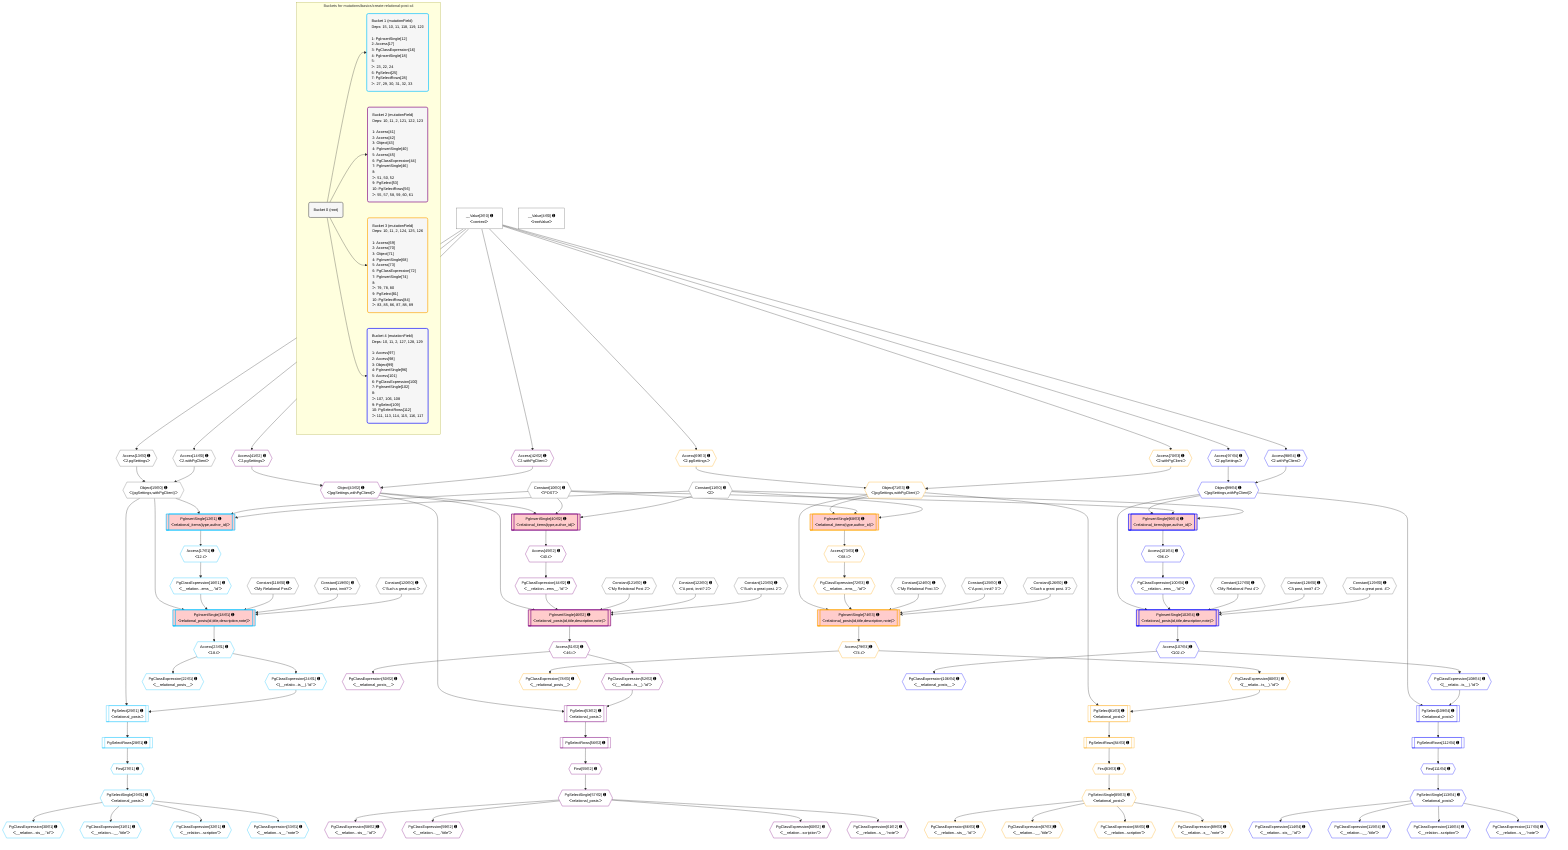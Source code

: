 %%{init: {'themeVariables': { 'fontSize': '12px'}}}%%
graph TD
    classDef path fill:#eee,stroke:#000,color:#000
    classDef plan fill:#fff,stroke-width:1px,color:#000
    classDef itemplan fill:#fff,stroke-width:2px,color:#000
    classDef unbatchedplan fill:#dff,stroke-width:1px,color:#000
    classDef sideeffectplan fill:#fcc,stroke-width:2px,color:#000
    classDef bucket fill:#f6f6f6,color:#000,stroke-width:2px,text-align:left


    %% plan dependencies
    Object15{{"Object[15∈0] ➊<br />ᐸ{pgSettings,withPgClient}ᐳ"}}:::plan
    Access13{{"Access[13∈0] ➊<br />ᐸ2.pgSettingsᐳ"}}:::plan
    Access14{{"Access[14∈0] ➊<br />ᐸ2.withPgClientᐳ"}}:::plan
    Access13 & Access14 --> Object15
    __Value2["__Value[2∈0] ➊<br />ᐸcontextᐳ"]:::plan
    __Value2 --> Access13
    __Value2 --> Access14
    __Value4["__Value[4∈0] ➊<br />ᐸrootValueᐳ"]:::plan
    Constant10{{"Constant[10∈0] ➊<br />ᐸ'POST'ᐳ"}}:::plan
    Constant11{{"Constant[11∈0] ➊<br />ᐸ2ᐳ"}}:::plan
    Constant118{{"Constant[118∈0] ➊<br />ᐸ'My Relational Post'ᐳ"}}:::plan
    Constant119{{"Constant[119∈0] ➊<br />ᐸ'A post, innit?'ᐳ"}}:::plan
    Constant120{{"Constant[120∈0] ➊<br />ᐸ'Such a great post.'ᐳ"}}:::plan
    Constant121{{"Constant[121∈0] ➊<br />ᐸ'My Relational Post 2'ᐳ"}}:::plan
    Constant122{{"Constant[122∈0] ➊<br />ᐸ'A post, innit? 2'ᐳ"}}:::plan
    Constant123{{"Constant[123∈0] ➊<br />ᐸ'Such a great post. 2'ᐳ"}}:::plan
    Constant124{{"Constant[124∈0] ➊<br />ᐸ'My Relational Post 3'ᐳ"}}:::plan
    Constant125{{"Constant[125∈0] ➊<br />ᐸ'A post, innit? 3'ᐳ"}}:::plan
    Constant126{{"Constant[126∈0] ➊<br />ᐸ'Such a great post. 3'ᐳ"}}:::plan
    Constant127{{"Constant[127∈0] ➊<br />ᐸ'My Relational Post 4'ᐳ"}}:::plan
    Constant128{{"Constant[128∈0] ➊<br />ᐸ'A post, innit? 4'ᐳ"}}:::plan
    Constant129{{"Constant[129∈0] ➊<br />ᐸ'Such a great post. 4'ᐳ"}}:::plan
    PgInsertSingle18[["PgInsertSingle[18∈1] ➊<br />ᐸrelational_posts(id,title,description,note)ᐳ"]]:::sideeffectplan
    PgClassExpression16{{"PgClassExpression[16∈1] ➊<br />ᐸ__relation...ems__.”id”ᐳ"}}:::plan
    Object15 & PgClassExpression16 & Constant118 & Constant119 & Constant120 --> PgInsertSingle18
    PgInsertSingle12[["PgInsertSingle[12∈1] ➊<br />ᐸrelational_items(type,author_id)ᐳ"]]:::sideeffectplan
    Object15 & Constant10 & Constant11 --> PgInsertSingle12
    PgSelect25[["PgSelect[25∈1] ➊<br />ᐸrelational_postsᐳ"]]:::plan
    PgClassExpression24{{"PgClassExpression[24∈1] ➊<br />ᐸ(__relatio...ts__).”id”ᐳ"}}:::plan
    Object15 & PgClassExpression24 --> PgSelect25
    Access17{{"Access[17∈1] ➊<br />ᐸ12.tᐳ"}}:::plan
    Access17 --> PgClassExpression16
    PgInsertSingle12 --> Access17
    PgClassExpression22{{"PgClassExpression[22∈1] ➊<br />ᐸ__relational_posts__ᐳ"}}:::plan
    Access23{{"Access[23∈1] ➊<br />ᐸ18.tᐳ"}}:::plan
    Access23 --> PgClassExpression22
    PgInsertSingle18 --> Access23
    Access23 --> PgClassExpression24
    First27{{"First[27∈1] ➊"}}:::plan
    PgSelectRows28[["PgSelectRows[28∈1] ➊"]]:::plan
    PgSelectRows28 --> First27
    PgSelect25 --> PgSelectRows28
    PgSelectSingle29{{"PgSelectSingle[29∈1] ➊<br />ᐸrelational_postsᐳ"}}:::plan
    First27 --> PgSelectSingle29
    PgClassExpression30{{"PgClassExpression[30∈1] ➊<br />ᐸ__relation...sts__.”id”ᐳ"}}:::plan
    PgSelectSingle29 --> PgClassExpression30
    PgClassExpression31{{"PgClassExpression[31∈1] ➊<br />ᐸ__relation...__.”title”ᐳ"}}:::plan
    PgSelectSingle29 --> PgClassExpression31
    PgClassExpression32{{"PgClassExpression[32∈1] ➊<br />ᐸ__relation...scription”ᐳ"}}:::plan
    PgSelectSingle29 --> PgClassExpression32
    PgClassExpression33{{"PgClassExpression[33∈1] ➊<br />ᐸ__relation...s__.”note”ᐳ"}}:::plan
    PgSelectSingle29 --> PgClassExpression33
    PgInsertSingle46[["PgInsertSingle[46∈2] ➊<br />ᐸrelational_posts(id,title,description,note)ᐳ"]]:::sideeffectplan
    Object43{{"Object[43∈2] ➊<br />ᐸ{pgSettings,withPgClient}ᐳ"}}:::plan
    PgClassExpression44{{"PgClassExpression[44∈2] ➊<br />ᐸ__relation...ems__.”id”ᐳ"}}:::plan
    Object43 & PgClassExpression44 & Constant121 & Constant122 & Constant123 --> PgInsertSingle46
    PgInsertSingle40[["PgInsertSingle[40∈2] ➊<br />ᐸrelational_items(type,author_id)ᐳ"]]:::sideeffectplan
    Object43 & Constant10 & Constant11 --> PgInsertSingle40
    Access41{{"Access[41∈2] ➊<br />ᐸ2.pgSettingsᐳ"}}:::plan
    Access42{{"Access[42∈2] ➊<br />ᐸ2.withPgClientᐳ"}}:::plan
    Access41 & Access42 --> Object43
    PgSelect53[["PgSelect[53∈2] ➊<br />ᐸrelational_postsᐳ"]]:::plan
    PgClassExpression52{{"PgClassExpression[52∈2] ➊<br />ᐸ(__relatio...ts__).”id”ᐳ"}}:::plan
    Object43 & PgClassExpression52 --> PgSelect53
    __Value2 --> Access41
    __Value2 --> Access42
    Access45{{"Access[45∈2] ➊<br />ᐸ40.tᐳ"}}:::plan
    Access45 --> PgClassExpression44
    PgInsertSingle40 --> Access45
    PgClassExpression50{{"PgClassExpression[50∈2] ➊<br />ᐸ__relational_posts__ᐳ"}}:::plan
    Access51{{"Access[51∈2] ➊<br />ᐸ46.tᐳ"}}:::plan
    Access51 --> PgClassExpression50
    PgInsertSingle46 --> Access51
    Access51 --> PgClassExpression52
    First55{{"First[55∈2] ➊"}}:::plan
    PgSelectRows56[["PgSelectRows[56∈2] ➊"]]:::plan
    PgSelectRows56 --> First55
    PgSelect53 --> PgSelectRows56
    PgSelectSingle57{{"PgSelectSingle[57∈2] ➊<br />ᐸrelational_postsᐳ"}}:::plan
    First55 --> PgSelectSingle57
    PgClassExpression58{{"PgClassExpression[58∈2] ➊<br />ᐸ__relation...sts__.”id”ᐳ"}}:::plan
    PgSelectSingle57 --> PgClassExpression58
    PgClassExpression59{{"PgClassExpression[59∈2] ➊<br />ᐸ__relation...__.”title”ᐳ"}}:::plan
    PgSelectSingle57 --> PgClassExpression59
    PgClassExpression60{{"PgClassExpression[60∈2] ➊<br />ᐸ__relation...scription”ᐳ"}}:::plan
    PgSelectSingle57 --> PgClassExpression60
    PgClassExpression61{{"PgClassExpression[61∈2] ➊<br />ᐸ__relation...s__.”note”ᐳ"}}:::plan
    PgSelectSingle57 --> PgClassExpression61
    PgInsertSingle74[["PgInsertSingle[74∈3] ➊<br />ᐸrelational_posts(id,title,description,note)ᐳ"]]:::sideeffectplan
    Object71{{"Object[71∈3] ➊<br />ᐸ{pgSettings,withPgClient}ᐳ"}}:::plan
    PgClassExpression72{{"PgClassExpression[72∈3] ➊<br />ᐸ__relation...ems__.”id”ᐳ"}}:::plan
    Object71 & PgClassExpression72 & Constant124 & Constant125 & Constant126 --> PgInsertSingle74
    PgInsertSingle68[["PgInsertSingle[68∈3] ➊<br />ᐸrelational_items(type,author_id)ᐳ"]]:::sideeffectplan
    Object71 & Constant10 & Constant11 --> PgInsertSingle68
    Access69{{"Access[69∈3] ➊<br />ᐸ2.pgSettingsᐳ"}}:::plan
    Access70{{"Access[70∈3] ➊<br />ᐸ2.withPgClientᐳ"}}:::plan
    Access69 & Access70 --> Object71
    PgSelect81[["PgSelect[81∈3] ➊<br />ᐸrelational_postsᐳ"]]:::plan
    PgClassExpression80{{"PgClassExpression[80∈3] ➊<br />ᐸ(__relatio...ts__).”id”ᐳ"}}:::plan
    Object71 & PgClassExpression80 --> PgSelect81
    __Value2 --> Access69
    __Value2 --> Access70
    Access73{{"Access[73∈3] ➊<br />ᐸ68.tᐳ"}}:::plan
    Access73 --> PgClassExpression72
    PgInsertSingle68 --> Access73
    PgClassExpression78{{"PgClassExpression[78∈3] ➊<br />ᐸ__relational_posts__ᐳ"}}:::plan
    Access79{{"Access[79∈3] ➊<br />ᐸ74.tᐳ"}}:::plan
    Access79 --> PgClassExpression78
    PgInsertSingle74 --> Access79
    Access79 --> PgClassExpression80
    First83{{"First[83∈3] ➊"}}:::plan
    PgSelectRows84[["PgSelectRows[84∈3] ➊"]]:::plan
    PgSelectRows84 --> First83
    PgSelect81 --> PgSelectRows84
    PgSelectSingle85{{"PgSelectSingle[85∈3] ➊<br />ᐸrelational_postsᐳ"}}:::plan
    First83 --> PgSelectSingle85
    PgClassExpression86{{"PgClassExpression[86∈3] ➊<br />ᐸ__relation...sts__.”id”ᐳ"}}:::plan
    PgSelectSingle85 --> PgClassExpression86
    PgClassExpression87{{"PgClassExpression[87∈3] ➊<br />ᐸ__relation...__.”title”ᐳ"}}:::plan
    PgSelectSingle85 --> PgClassExpression87
    PgClassExpression88{{"PgClassExpression[88∈3] ➊<br />ᐸ__relation...scription”ᐳ"}}:::plan
    PgSelectSingle85 --> PgClassExpression88
    PgClassExpression89{{"PgClassExpression[89∈3] ➊<br />ᐸ__relation...s__.”note”ᐳ"}}:::plan
    PgSelectSingle85 --> PgClassExpression89
    PgInsertSingle102[["PgInsertSingle[102∈4] ➊<br />ᐸrelational_posts(id,title,description,note)ᐳ"]]:::sideeffectplan
    Object99{{"Object[99∈4] ➊<br />ᐸ{pgSettings,withPgClient}ᐳ"}}:::plan
    PgClassExpression100{{"PgClassExpression[100∈4] ➊<br />ᐸ__relation...ems__.”id”ᐳ"}}:::plan
    Object99 & PgClassExpression100 & Constant127 & Constant128 & Constant129 --> PgInsertSingle102
    PgInsertSingle96[["PgInsertSingle[96∈4] ➊<br />ᐸrelational_items(type,author_id)ᐳ"]]:::sideeffectplan
    Object99 & Constant10 & Constant11 --> PgInsertSingle96
    Access97{{"Access[97∈4] ➊<br />ᐸ2.pgSettingsᐳ"}}:::plan
    Access98{{"Access[98∈4] ➊<br />ᐸ2.withPgClientᐳ"}}:::plan
    Access97 & Access98 --> Object99
    PgSelect109[["PgSelect[109∈4] ➊<br />ᐸrelational_postsᐳ"]]:::plan
    PgClassExpression108{{"PgClassExpression[108∈4] ➊<br />ᐸ(__relatio...ts__).”id”ᐳ"}}:::plan
    Object99 & PgClassExpression108 --> PgSelect109
    __Value2 --> Access97
    __Value2 --> Access98
    Access101{{"Access[101∈4] ➊<br />ᐸ96.tᐳ"}}:::plan
    Access101 --> PgClassExpression100
    PgInsertSingle96 --> Access101
    PgClassExpression106{{"PgClassExpression[106∈4] ➊<br />ᐸ__relational_posts__ᐳ"}}:::plan
    Access107{{"Access[107∈4] ➊<br />ᐸ102.tᐳ"}}:::plan
    Access107 --> PgClassExpression106
    PgInsertSingle102 --> Access107
    Access107 --> PgClassExpression108
    First111{{"First[111∈4] ➊"}}:::plan
    PgSelectRows112[["PgSelectRows[112∈4] ➊"]]:::plan
    PgSelectRows112 --> First111
    PgSelect109 --> PgSelectRows112
    PgSelectSingle113{{"PgSelectSingle[113∈4] ➊<br />ᐸrelational_postsᐳ"}}:::plan
    First111 --> PgSelectSingle113
    PgClassExpression114{{"PgClassExpression[114∈4] ➊<br />ᐸ__relation...sts__.”id”ᐳ"}}:::plan
    PgSelectSingle113 --> PgClassExpression114
    PgClassExpression115{{"PgClassExpression[115∈4] ➊<br />ᐸ__relation...__.”title”ᐳ"}}:::plan
    PgSelectSingle113 --> PgClassExpression115
    PgClassExpression116{{"PgClassExpression[116∈4] ➊<br />ᐸ__relation...scription”ᐳ"}}:::plan
    PgSelectSingle113 --> PgClassExpression116
    PgClassExpression117{{"PgClassExpression[117∈4] ➊<br />ᐸ__relation...s__.”note”ᐳ"}}:::plan
    PgSelectSingle113 --> PgClassExpression117

    %% define steps

    subgraph "Buckets for mutations/basics/create-relational-post-x4"
    Bucket0("Bucket 0 (root)"):::bucket
    classDef bucket0 stroke:#696969
    class Bucket0,__Value2,__Value4,Constant10,Constant11,Access13,Access14,Object15,Constant118,Constant119,Constant120,Constant121,Constant122,Constant123,Constant124,Constant125,Constant126,Constant127,Constant128,Constant129 bucket0
    Bucket1("Bucket 1 (mutationField)<br />Deps: 15, 10, 11, 118, 119, 120<br /><br />1: PgInsertSingle[12]<br />2: Access[17]<br />3: PgClassExpression[16]<br />4: PgInsertSingle[18]<br />5: <br />ᐳ: 23, 22, 24<br />6: PgSelect[25]<br />7: PgSelectRows[28]<br />ᐳ: 27, 29, 30, 31, 32, 33"):::bucket
    classDef bucket1 stroke:#00bfff
    class Bucket1,PgInsertSingle12,PgClassExpression16,Access17,PgInsertSingle18,PgClassExpression22,Access23,PgClassExpression24,PgSelect25,First27,PgSelectRows28,PgSelectSingle29,PgClassExpression30,PgClassExpression31,PgClassExpression32,PgClassExpression33 bucket1
    Bucket2("Bucket 2 (mutationField)<br />Deps: 10, 11, 2, 121, 122, 123<br /><br />1: Access[41]<br />2: Access[42]<br />3: Object[43]<br />4: PgInsertSingle[40]<br />5: Access[45]<br />6: PgClassExpression[44]<br />7: PgInsertSingle[46]<br />8: <br />ᐳ: 51, 50, 52<br />9: PgSelect[53]<br />10: PgSelectRows[56]<br />ᐳ: 55, 57, 58, 59, 60, 61"):::bucket
    classDef bucket2 stroke:#7f007f
    class Bucket2,PgInsertSingle40,Access41,Access42,Object43,PgClassExpression44,Access45,PgInsertSingle46,PgClassExpression50,Access51,PgClassExpression52,PgSelect53,First55,PgSelectRows56,PgSelectSingle57,PgClassExpression58,PgClassExpression59,PgClassExpression60,PgClassExpression61 bucket2
    Bucket3("Bucket 3 (mutationField)<br />Deps: 10, 11, 2, 124, 125, 126<br /><br />1: Access[69]<br />2: Access[70]<br />3: Object[71]<br />4: PgInsertSingle[68]<br />5: Access[73]<br />6: PgClassExpression[72]<br />7: PgInsertSingle[74]<br />8: <br />ᐳ: 79, 78, 80<br />9: PgSelect[81]<br />10: PgSelectRows[84]<br />ᐳ: 83, 85, 86, 87, 88, 89"):::bucket
    classDef bucket3 stroke:#ffa500
    class Bucket3,PgInsertSingle68,Access69,Access70,Object71,PgClassExpression72,Access73,PgInsertSingle74,PgClassExpression78,Access79,PgClassExpression80,PgSelect81,First83,PgSelectRows84,PgSelectSingle85,PgClassExpression86,PgClassExpression87,PgClassExpression88,PgClassExpression89 bucket3
    Bucket4("Bucket 4 (mutationField)<br />Deps: 10, 11, 2, 127, 128, 129<br /><br />1: Access[97]<br />2: Access[98]<br />3: Object[99]<br />4: PgInsertSingle[96]<br />5: Access[101]<br />6: PgClassExpression[100]<br />7: PgInsertSingle[102]<br />8: <br />ᐳ: 107, 106, 108<br />9: PgSelect[109]<br />10: PgSelectRows[112]<br />ᐳ: 111, 113, 114, 115, 116, 117"):::bucket
    classDef bucket4 stroke:#0000ff
    class Bucket4,PgInsertSingle96,Access97,Access98,Object99,PgClassExpression100,Access101,PgInsertSingle102,PgClassExpression106,Access107,PgClassExpression108,PgSelect109,First111,PgSelectRows112,PgSelectSingle113,PgClassExpression114,PgClassExpression115,PgClassExpression116,PgClassExpression117 bucket4
    Bucket0 --> Bucket1 & Bucket2 & Bucket3 & Bucket4
    end